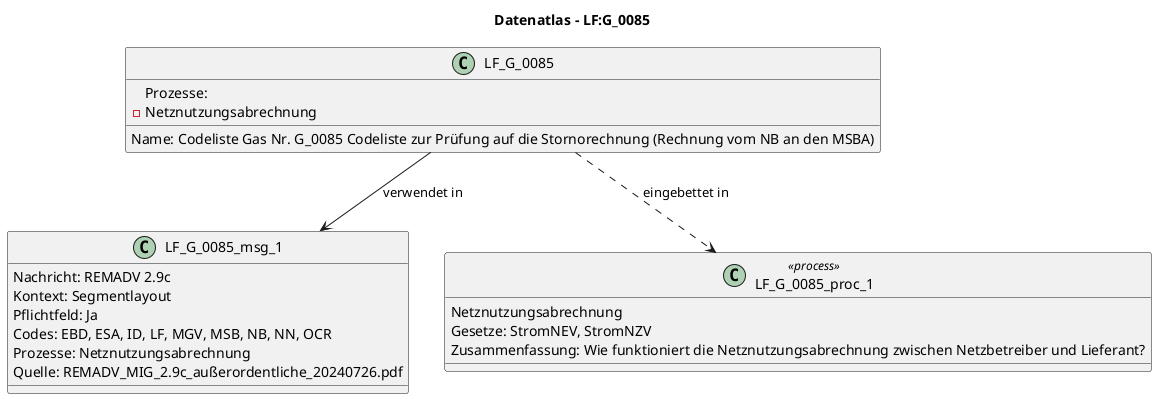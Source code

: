 @startuml
title Datenatlas – LF:G_0085
class LF_G_0085 {
  Name: Codeliste Gas Nr. G_0085 Codeliste zur Prüfung auf die Stornorechnung (Rechnung vom NB an den MSBA)
  Prozesse:
    - Netznutzungsabrechnung
}
class LF_G_0085_msg_1 {
  Nachricht: REMADV 2.9c
  Kontext: Segmentlayout
  Pflichtfeld: Ja
  Codes: EBD, ESA, ID, LF, MGV, MSB, NB, NN, OCR
  Prozesse: Netznutzungsabrechnung
  Quelle: REMADV_MIG_2.9c_außerordentliche_20240726.pdf
}
LF_G_0085 --> LF_G_0085_msg_1 : verwendet in
class LF_G_0085_proc_1 <<process>> {
  Netznutzungsabrechnung
  Gesetze: StromNEV, StromNZV
  Zusammenfassung: Wie funktioniert die Netznutzungsabrechnung zwischen Netzbetreiber und Lieferant?
}
LF_G_0085 ..> LF_G_0085_proc_1 : eingebettet in
@enduml